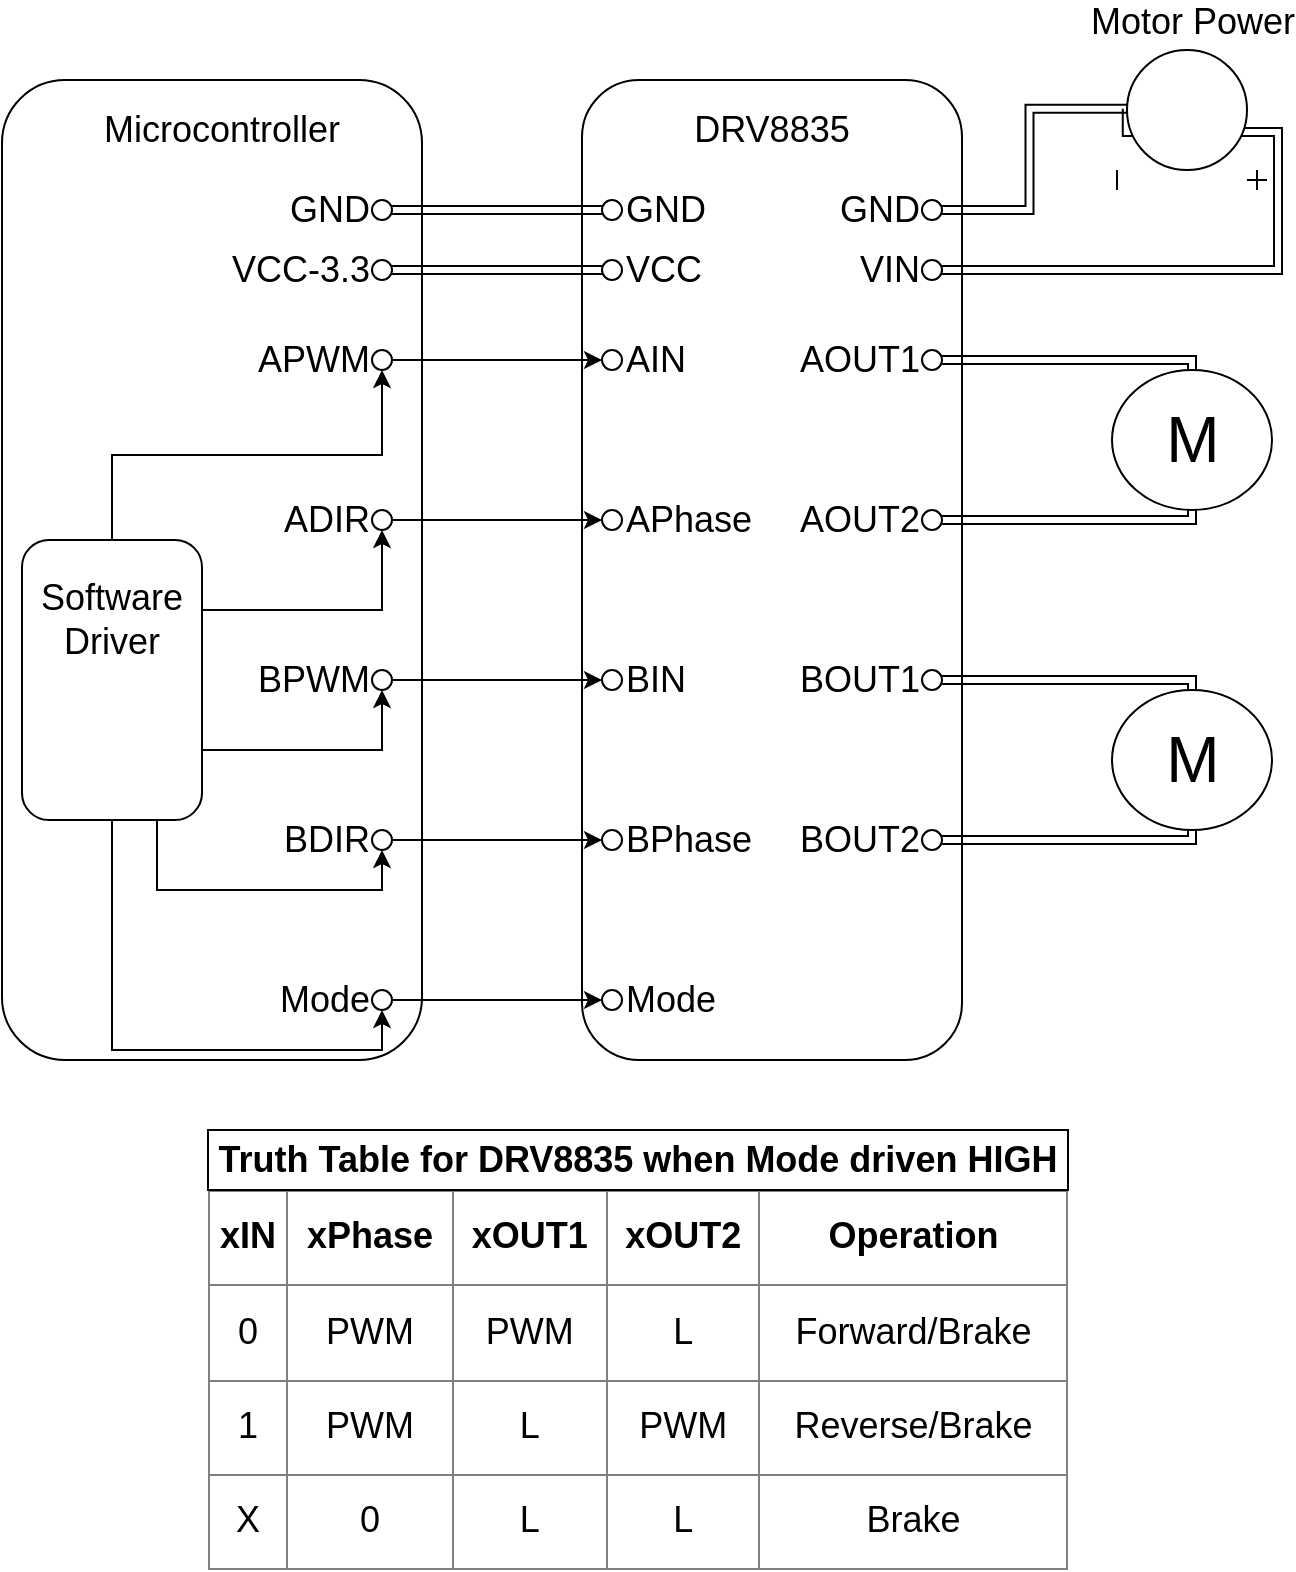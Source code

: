 <mxfile version="11.2.8" type="device" pages="2"><diagram name="Overview" id="16e2658f-23c8-b752-8be9-c03fbebb8bbe"><mxGraphModel dx="1408" dy="755" grid="1" gridSize="10" guides="1" tooltips="1" connect="1" arrows="1" fold="1" page="1" pageScale="1" pageWidth="1100" pageHeight="850" background="#ffffff" math="0" shadow="0"><root><mxCell id="0"/><mxCell id="1" parent="0"/><mxCell id="n3N3gcS-neXNBcofQQVS-1" value="" style="rounded=1;whiteSpace=wrap;html=1;" vertex="1" parent="1"><mxGeometry x="232" y="85" width="210" height="490" as="geometry"/></mxCell><mxCell id="n3N3gcS-neXNBcofQQVS-2" value="Microcontroller" style="text;html=1;strokeColor=none;fillColor=none;align=center;verticalAlign=middle;whiteSpace=wrap;rounded=0;fontSize=18;" vertex="1" parent="1"><mxGeometry x="262" y="95" width="160" height="30" as="geometry"/></mxCell><mxCell id="n3N3gcS-neXNBcofQQVS-3" value="APWM" style="verticalLabelPosition=middle;shadow=0;dashed=0;align=right;fillColor=#ffffff;strokeColor=#000000;html=1;verticalAlign=middle;strokeWidth=1;shape=ellipse;fontSize=18;labelPosition=left;" vertex="1" parent="1"><mxGeometry x="417" y="220" width="10" height="10" as="geometry"/></mxCell><mxCell id="n3N3gcS-neXNBcofQQVS-5" value="ADIR" style="verticalLabelPosition=middle;shadow=0;dashed=0;align=right;fillColor=#ffffff;strokeColor=#000000;html=1;verticalAlign=middle;strokeWidth=1;shape=ellipse;fontSize=18;labelPosition=left;" vertex="1" parent="1"><mxGeometry x="417" y="300" width="10" height="10" as="geometry"/></mxCell><mxCell id="n3N3gcS-neXNBcofQQVS-6" value="BPWM" style="verticalLabelPosition=middle;shadow=0;dashed=0;align=right;fillColor=#ffffff;strokeColor=#000000;html=1;verticalAlign=middle;strokeWidth=1;shape=ellipse;fontSize=18;labelPosition=left;" vertex="1" parent="1"><mxGeometry x="417" y="380" width="10" height="10" as="geometry"/></mxCell><mxCell id="n3N3gcS-neXNBcofQQVS-7" value="BDIR" style="verticalLabelPosition=middle;shadow=0;dashed=0;align=right;fillColor=#ffffff;strokeColor=#000000;html=1;verticalAlign=middle;strokeWidth=1;shape=ellipse;fontSize=18;labelPosition=left;" vertex="1" parent="1"><mxGeometry x="417" y="460" width="10" height="10" as="geometry"/></mxCell><mxCell id="n3N3gcS-neXNBcofQQVS-38" style="edgeStyle=orthogonalEdgeStyle;rounded=0;orthogonalLoop=1;jettySize=auto;html=1;exitX=0.75;exitY=1;exitDx=0;exitDy=0;entryX=0.5;entryY=1;entryDx=0;entryDy=0;fontSize=18;" edge="1" parent="1" source="n3N3gcS-neXNBcofQQVS-11" target="n3N3gcS-neXNBcofQQVS-7"><mxGeometry relative="1" as="geometry"/></mxCell><mxCell id="n3N3gcS-neXNBcofQQVS-39" style="edgeStyle=orthogonalEdgeStyle;rounded=0;orthogonalLoop=1;jettySize=auto;html=1;exitX=0.5;exitY=1;exitDx=0;exitDy=0;entryX=0.5;entryY=1;entryDx=0;entryDy=0;fontSize=18;" edge="1" parent="1" source="n3N3gcS-neXNBcofQQVS-11" target="n3N3gcS-neXNBcofQQVS-15"><mxGeometry relative="1" as="geometry"/></mxCell><mxCell id="n3N3gcS-neXNBcofQQVS-41" style="edgeStyle=orthogonalEdgeStyle;rounded=0;orthogonalLoop=1;jettySize=auto;html=1;exitX=1;exitY=0.25;exitDx=0;exitDy=0;entryX=0.5;entryY=1;entryDx=0;entryDy=0;fontSize=18;" edge="1" parent="1" source="n3N3gcS-neXNBcofQQVS-11" target="n3N3gcS-neXNBcofQQVS-5"><mxGeometry relative="1" as="geometry"/></mxCell><mxCell id="n3N3gcS-neXNBcofQQVS-42" style="edgeStyle=orthogonalEdgeStyle;rounded=0;orthogonalLoop=1;jettySize=auto;html=1;exitX=1;exitY=0.75;exitDx=0;exitDy=0;entryX=0.5;entryY=1;entryDx=0;entryDy=0;fontSize=18;" edge="1" parent="1" source="n3N3gcS-neXNBcofQQVS-11" target="n3N3gcS-neXNBcofQQVS-6"><mxGeometry relative="1" as="geometry"/></mxCell><mxCell id="n3N3gcS-neXNBcofQQVS-43" style="edgeStyle=orthogonalEdgeStyle;rounded=0;orthogonalLoop=1;jettySize=auto;html=1;exitX=0.5;exitY=0;exitDx=0;exitDy=0;entryX=0.5;entryY=1;entryDx=0;entryDy=0;fontSize=18;" edge="1" parent="1" source="n3N3gcS-neXNBcofQQVS-11" target="n3N3gcS-neXNBcofQQVS-3"><mxGeometry relative="1" as="geometry"/></mxCell><mxCell id="n3N3gcS-neXNBcofQQVS-11" value="" style="rounded=1;whiteSpace=wrap;html=1;fontSize=18;" vertex="1" parent="1"><mxGeometry x="242" y="315" width="90" height="140" as="geometry"/></mxCell><mxCell id="n3N3gcS-neXNBcofQQVS-12" value="&lt;div&gt;Software&lt;/div&gt;&lt;div&gt;Driver&lt;/div&gt;" style="text;html=1;strokeColor=none;fillColor=none;align=center;verticalAlign=middle;whiteSpace=wrap;rounded=0;fontSize=18;" vertex="1" parent="1"><mxGeometry x="252" y="330" width="70" height="50" as="geometry"/></mxCell><mxCell id="n3N3gcS-neXNBcofQQVS-14" value="" style="rounded=1;whiteSpace=wrap;html=1;fontSize=18;" vertex="1" parent="1"><mxGeometry x="522" y="85" width="190" height="490" as="geometry"/></mxCell><mxCell id="n3N3gcS-neXNBcofQQVS-37" style="edgeStyle=orthogonalEdgeStyle;rounded=0;orthogonalLoop=1;jettySize=auto;html=1;exitX=1;exitY=0.5;exitDx=0;exitDy=0;entryX=0;entryY=0.5;entryDx=0;entryDy=0;fontSize=18;" edge="1" parent="1" source="n3N3gcS-neXNBcofQQVS-15" target="n3N3gcS-neXNBcofQQVS-20"><mxGeometry relative="1" as="geometry"/></mxCell><mxCell id="n3N3gcS-neXNBcofQQVS-15" value="Mode " style="verticalLabelPosition=middle;shadow=0;dashed=0;align=right;fillColor=#ffffff;strokeColor=#000000;html=1;verticalAlign=middle;strokeWidth=1;shape=ellipse;fontSize=18;labelPosition=left;" vertex="1" parent="1"><mxGeometry x="417" y="540" width="10" height="10" as="geometry"/></mxCell><mxCell id="n3N3gcS-neXNBcofQQVS-16" value="AIN" style="verticalLabelPosition=middle;shadow=0;dashed=0;align=left;fillColor=#ffffff;strokeColor=#000000;html=1;verticalAlign=middle;strokeWidth=1;shape=ellipse;fontSize=18;labelPosition=right;" vertex="1" parent="1"><mxGeometry x="532" y="220" width="10" height="10" as="geometry"/></mxCell><mxCell id="n3N3gcS-neXNBcofQQVS-17" value="APhase" style="verticalLabelPosition=middle;shadow=0;dashed=0;align=left;fillColor=#ffffff;strokeColor=#000000;html=1;verticalAlign=middle;strokeWidth=1;shape=ellipse;fontSize=18;labelPosition=right;" vertex="1" parent="1"><mxGeometry x="532" y="300" width="10" height="10" as="geometry"/></mxCell><mxCell id="n3N3gcS-neXNBcofQQVS-18" value="BIN" style="verticalLabelPosition=middle;shadow=0;dashed=0;align=left;fillColor=#ffffff;strokeColor=#000000;html=1;verticalAlign=middle;strokeWidth=1;shape=ellipse;fontSize=18;labelPosition=right;" vertex="1" parent="1"><mxGeometry x="532" y="380" width="10" height="10" as="geometry"/></mxCell><mxCell id="n3N3gcS-neXNBcofQQVS-19" value="BPhase" style="verticalLabelPosition=middle;shadow=0;dashed=0;align=left;fillColor=#ffffff;strokeColor=#000000;html=1;verticalAlign=middle;strokeWidth=1;shape=ellipse;fontSize=18;labelPosition=right;" vertex="1" parent="1"><mxGeometry x="532" y="460" width="10" height="10" as="geometry"/></mxCell><mxCell id="n3N3gcS-neXNBcofQQVS-20" value="Mode" style="verticalLabelPosition=middle;shadow=0;dashed=0;align=left;fillColor=#ffffff;strokeColor=#000000;html=1;verticalAlign=middle;strokeWidth=1;shape=ellipse;fontSize=18;labelPosition=right;" vertex="1" parent="1"><mxGeometry x="532" y="540" width="10" height="10" as="geometry"/></mxCell><mxCell id="n3N3gcS-neXNBcofQQVS-21" value="AOUT1" style="verticalLabelPosition=middle;shadow=0;dashed=0;align=right;fillColor=#ffffff;strokeColor=#000000;html=1;verticalAlign=middle;strokeWidth=1;shape=ellipse;fontSize=18;labelPosition=left;" vertex="1" parent="1"><mxGeometry x="692" y="220" width="10" height="10" as="geometry"/></mxCell><mxCell id="n3N3gcS-neXNBcofQQVS-22" value="AOUT2" style="verticalLabelPosition=middle;shadow=0;dashed=0;align=right;fillColor=#ffffff;strokeColor=#000000;html=1;verticalAlign=middle;strokeWidth=1;shape=ellipse;fontSize=18;labelPosition=left;" vertex="1" parent="1"><mxGeometry x="692" y="300" width="10" height="10" as="geometry"/></mxCell><mxCell id="n3N3gcS-neXNBcofQQVS-23" value="BOUT1" style="verticalLabelPosition=middle;shadow=0;dashed=0;align=right;fillColor=#ffffff;strokeColor=#000000;html=1;verticalAlign=middle;strokeWidth=1;shape=ellipse;fontSize=18;labelPosition=left;" vertex="1" parent="1"><mxGeometry x="692" y="380" width="10" height="10" as="geometry"/></mxCell><mxCell id="n3N3gcS-neXNBcofQQVS-24" value="BOUT2" style="verticalLabelPosition=middle;shadow=0;dashed=0;align=right;fillColor=#ffffff;strokeColor=#000000;html=1;verticalAlign=middle;strokeWidth=1;shape=ellipse;fontSize=18;labelPosition=left;" vertex="1" parent="1"><mxGeometry x="692" y="460" width="10" height="10" as="geometry"/></mxCell><mxCell id="n3N3gcS-neXNBcofQQVS-33" style="edgeStyle=orthogonalEdgeStyle;rounded=0;orthogonalLoop=1;jettySize=auto;html=1;exitX=1;exitY=0.5;exitDx=0;exitDy=0;entryX=0;entryY=0.5;entryDx=0;entryDy=0;fontSize=18;" edge="1" parent="1" source="n3N3gcS-neXNBcofQQVS-5" target="n3N3gcS-neXNBcofQQVS-17"><mxGeometry relative="1" as="geometry"/></mxCell><mxCell id="n3N3gcS-neXNBcofQQVS-34" style="edgeStyle=orthogonalEdgeStyle;rounded=0;orthogonalLoop=1;jettySize=auto;html=1;exitX=1;exitY=0.5;exitDx=0;exitDy=0;entryX=0;entryY=0.5;entryDx=0;entryDy=0;fontSize=18;" edge="1" parent="1" source="n3N3gcS-neXNBcofQQVS-3" target="n3N3gcS-neXNBcofQQVS-16"><mxGeometry relative="1" as="geometry"/></mxCell><mxCell id="n3N3gcS-neXNBcofQQVS-35" style="edgeStyle=orthogonalEdgeStyle;rounded=0;orthogonalLoop=1;jettySize=auto;html=1;exitX=1;exitY=0.5;exitDx=0;exitDy=0;entryX=0;entryY=0.5;entryDx=0;entryDy=0;fontSize=18;" edge="1" parent="1" source="n3N3gcS-neXNBcofQQVS-6" target="n3N3gcS-neXNBcofQQVS-18"><mxGeometry relative="1" as="geometry"/></mxCell><mxCell id="n3N3gcS-neXNBcofQQVS-36" style="edgeStyle=orthogonalEdgeStyle;rounded=0;orthogonalLoop=1;jettySize=auto;html=1;exitX=1;exitY=0.5;exitDx=0;exitDy=0;entryX=0;entryY=0.5;entryDx=0;entryDy=0;fontSize=18;" edge="1" parent="1" source="n3N3gcS-neXNBcofQQVS-7" target="n3N3gcS-neXNBcofQQVS-19"><mxGeometry relative="1" as="geometry"/></mxCell><mxCell id="n3N3gcS-neXNBcofQQVS-71" style="edgeStyle=orthogonalEdgeStyle;shape=link;rounded=0;orthogonalLoop=1;jettySize=auto;html=1;exitX=1;exitY=0.5;exitDx=0;exitDy=0;entryX=0;entryY=0.5;entryDx=0;entryDy=0;fontSize=18;" edge="1" parent="1" source="n3N3gcS-neXNBcofQQVS-48" target="n3N3gcS-neXNBcofQQVS-53"><mxGeometry relative="1" as="geometry"/></mxCell><mxCell id="n3N3gcS-neXNBcofQQVS-48" value="VCC-3.3" style="verticalLabelPosition=middle;shadow=0;dashed=0;align=right;fillColor=#ffffff;strokeColor=#000000;html=1;verticalAlign=middle;strokeWidth=1;shape=ellipse;fontSize=18;labelPosition=left;" vertex="1" parent="1"><mxGeometry x="417" y="175" width="10" height="10" as="geometry"/></mxCell><mxCell id="n3N3gcS-neXNBcofQQVS-53" value="VCC" style="verticalLabelPosition=middle;shadow=0;dashed=0;align=left;fillColor=#ffffff;strokeColor=#000000;html=1;verticalAlign=middle;strokeWidth=1;shape=ellipse;fontSize=18;labelPosition=right;" vertex="1" parent="1"><mxGeometry x="532" y="175" width="10" height="10" as="geometry"/></mxCell><mxCell id="n3N3gcS-neXNBcofQQVS-70" style="edgeStyle=orthogonalEdgeStyle;shape=link;rounded=0;orthogonalLoop=1;jettySize=auto;html=1;exitX=1;exitY=0.5;exitDx=0;exitDy=0;entryX=0;entryY=0.5;entryDx=0;entryDy=0;fontSize=18;" edge="1" parent="1" source="n3N3gcS-neXNBcofQQVS-49" target="n3N3gcS-neXNBcofQQVS-51"><mxGeometry relative="1" as="geometry"/></mxCell><mxCell id="n3N3gcS-neXNBcofQQVS-49" value="GND" style="verticalLabelPosition=middle;shadow=0;dashed=0;align=right;fillColor=#ffffff;strokeColor=#000000;html=1;verticalAlign=middle;strokeWidth=1;shape=ellipse;fontSize=18;labelPosition=left;" vertex="1" parent="1"><mxGeometry x="417" y="145" width="10" height="10" as="geometry"/></mxCell><mxCell id="n3N3gcS-neXNBcofQQVS-51" value="GND" style="verticalLabelPosition=middle;shadow=0;dashed=0;align=left;fillColor=#ffffff;strokeColor=#000000;html=1;verticalAlign=middle;strokeWidth=1;shape=ellipse;fontSize=18;labelPosition=right;" vertex="1" parent="1"><mxGeometry x="532" y="145" width="10" height="10" as="geometry"/></mxCell><mxCell id="n3N3gcS-neXNBcofQQVS-55" value="DRV8835" style="text;html=1;strokeColor=none;fillColor=none;align=center;verticalAlign=middle;whiteSpace=wrap;rounded=0;fontSize=18;" vertex="1" parent="1"><mxGeometry x="542" y="100" width="150" height="20" as="geometry"/></mxCell><mxCell id="n3N3gcS-neXNBcofQQVS-58" value="VIN" style="verticalLabelPosition=middle;shadow=0;dashed=0;align=right;fillColor=#ffffff;strokeColor=#000000;html=1;verticalAlign=middle;strokeWidth=1;shape=ellipse;fontSize=18;labelPosition=left;" vertex="1" parent="1"><mxGeometry x="692" y="175" width="10" height="10" as="geometry"/></mxCell><mxCell id="n3N3gcS-neXNBcofQQVS-59" value="GND" style="verticalLabelPosition=middle;shadow=0;dashed=0;align=right;fillColor=#ffffff;strokeColor=#000000;html=1;verticalAlign=middle;strokeWidth=1;shape=ellipse;fontSize=18;labelPosition=left;" vertex="1" parent="1"><mxGeometry x="692" y="145" width="10" height="10" as="geometry"/></mxCell><mxCell id="n3N3gcS-neXNBcofQQVS-81" style="edgeStyle=orthogonalEdgeStyle;shape=link;rounded=0;orthogonalLoop=1;jettySize=auto;html=1;exitX=0.58;exitY=0.135;exitDx=0;exitDy=0;exitPerimeter=0;entryX=1;entryY=0.5;entryDx=0;entryDy=0;fontSize=18;" edge="1" parent="1" source="n3N3gcS-neXNBcofQQVS-63" target="n3N3gcS-neXNBcofQQVS-59"><mxGeometry relative="1" as="geometry"/></mxCell><mxCell id="n3N3gcS-neXNBcofQQVS-82" style="edgeStyle=orthogonalEdgeStyle;shape=link;rounded=0;orthogonalLoop=1;jettySize=auto;html=1;exitX=0.58;exitY=0.935;exitDx=0;exitDy=0;exitPerimeter=0;entryX=1;entryY=0.5;entryDx=0;entryDy=0;fontSize=18;" edge="1" parent="1" source="n3N3gcS-neXNBcofQQVS-63" target="n3N3gcS-neXNBcofQQVS-58"><mxGeometry relative="1" as="geometry"><Array as="points"><mxPoint x="870" y="111"/><mxPoint x="870" y="180"/></Array></mxGeometry></mxCell><mxCell id="n3N3gcS-neXNBcofQQVS-63" value="Motor Power" style="pointerEvents=1;verticalLabelPosition=top;shadow=0;dashed=0;align=center;fillColor=#ffffff;html=1;verticalAlign=bottom;strokeWidth=1;shape=mxgraph.electrical.signal_sources.dc_source_1;fontSize=18;labelPosition=center;flipH=0;flipV=1;direction=south;" vertex="1" parent="1"><mxGeometry x="789.5" y="70" width="75" height="70" as="geometry"/></mxCell><mxCell id="n3N3gcS-neXNBcofQQVS-73" style="edgeStyle=orthogonalEdgeStyle;shape=link;rounded=0;orthogonalLoop=1;jettySize=auto;html=1;exitX=0.5;exitY=1;exitDx=0;exitDy=0;entryX=1;entryY=0.5;entryDx=0;entryDy=0;fontSize=18;" edge="1" parent="1" source="n3N3gcS-neXNBcofQQVS-72" target="n3N3gcS-neXNBcofQQVS-22"><mxGeometry relative="1" as="geometry"><Array as="points"><mxPoint x="792" y="305"/><mxPoint x="792" y="305"/></Array></mxGeometry></mxCell><mxCell id="n3N3gcS-neXNBcofQQVS-74" style="edgeStyle=orthogonalEdgeStyle;shape=link;rounded=0;orthogonalLoop=1;jettySize=auto;html=1;exitX=0.5;exitY=0;exitDx=0;exitDy=0;entryX=1;entryY=0.5;entryDx=0;entryDy=0;fontSize=18;" edge="1" parent="1" source="n3N3gcS-neXNBcofQQVS-72" target="n3N3gcS-neXNBcofQQVS-21"><mxGeometry relative="1" as="geometry"><Array as="points"><mxPoint x="827" y="225"/></Array></mxGeometry></mxCell><mxCell id="n3N3gcS-neXNBcofQQVS-72" value="M" style="verticalLabelPosition=middle;shadow=0;dashed=0;align=center;fillColor=#ffffff;html=1;verticalAlign=middle;strokeWidth=1;shape=ellipse;fontSize=32;fontColor=#000000;perimeter=ellipsePerimeter;" vertex="1" parent="1"><mxGeometry x="787" y="230" width="80" height="70" as="geometry"/></mxCell><mxCell id="n3N3gcS-neXNBcofQQVS-76" style="edgeStyle=orthogonalEdgeStyle;shape=link;rounded=0;orthogonalLoop=1;jettySize=auto;html=1;exitX=0.5;exitY=0;exitDx=0;exitDy=0;entryX=1;entryY=0.5;entryDx=0;entryDy=0;fontSize=18;" edge="1" parent="1" source="n3N3gcS-neXNBcofQQVS-75" target="n3N3gcS-neXNBcofQQVS-23"><mxGeometry relative="1" as="geometry"><Array as="points"><mxPoint x="782" y="385"/><mxPoint x="782" y="385"/></Array></mxGeometry></mxCell><mxCell id="n3N3gcS-neXNBcofQQVS-77" style="edgeStyle=orthogonalEdgeStyle;shape=link;rounded=0;orthogonalLoop=1;jettySize=auto;html=1;exitX=0.5;exitY=1;exitDx=0;exitDy=0;entryX=1;entryY=0.5;entryDx=0;entryDy=0;fontSize=18;" edge="1" parent="1" source="n3N3gcS-neXNBcofQQVS-75" target="n3N3gcS-neXNBcofQQVS-24"><mxGeometry relative="1" as="geometry"><Array as="points"><mxPoint x="827" y="465"/></Array></mxGeometry></mxCell><mxCell id="n3N3gcS-neXNBcofQQVS-75" value="M" style="verticalLabelPosition=middle;shadow=0;dashed=0;align=center;fillColor=#ffffff;html=1;verticalAlign=middle;strokeWidth=1;shape=ellipse;fontSize=32;fontColor=#000000;perimeter=ellipsePerimeter;" vertex="1" parent="1"><mxGeometry x="787" y="390" width="80" height="70" as="geometry"/></mxCell><mxCell id="n3N3gcS-neXNBcofQQVS-79" value="&lt;table style=&quot;width: 100% ; height: 100% ; border-collapse: collapse&quot; width=&quot;100%&quot; border=&quot;1&quot;&gt;&lt;tbody&gt;&lt;tr&gt;&lt;td align=&quot;center&quot;&gt;&lt;b&gt;xIN&lt;br&gt;&lt;/b&gt;&lt;/td&gt;&lt;td align=&quot;center&quot;&gt;&lt;b&gt;xPhase&lt;/b&gt;&lt;/td&gt;&lt;td align=&quot;center&quot;&gt;&lt;b&gt;xOUT1&lt;/b&gt;&lt;/td&gt;&lt;td align=&quot;center&quot;&gt;&lt;b&gt;xOUT2&lt;br&gt;&lt;/b&gt;&lt;/td&gt;&lt;td align=&quot;center&quot;&gt;&lt;b&gt;Operation&lt;br&gt;&lt;/b&gt;&lt;/td&gt;&lt;/tr&gt;&lt;tr&gt;&lt;td align=&quot;center&quot;&gt;0&lt;/td&gt;&lt;td align=&quot;center&quot;&gt;PWM&lt;br&gt;&lt;/td&gt;&lt;td align=&quot;center&quot;&gt;PWM&lt;/td&gt;&lt;td align=&quot;center&quot;&gt;L&lt;br&gt;&lt;/td&gt;&lt;td align=&quot;center&quot;&gt;Forward/Brake&lt;br&gt;&lt;/td&gt;&lt;/tr&gt;&lt;tr&gt;&lt;td align=&quot;center&quot;&gt;1&lt;/td&gt;&lt;td align=&quot;center&quot;&gt;PWM&lt;br&gt;&lt;/td&gt;&lt;td align=&quot;center&quot;&gt;L&lt;/td&gt;&lt;td align=&quot;center&quot;&gt;PWM&lt;br&gt;&lt;/td&gt;&lt;td align=&quot;center&quot;&gt;Reverse/Brake&lt;br&gt;&lt;/td&gt;&lt;/tr&gt;&lt;tr&gt;&lt;td align=&quot;center&quot;&gt;X&lt;br&gt;&lt;/td&gt;&lt;td align=&quot;center&quot;&gt;0&lt;br&gt;&lt;/td&gt;&lt;td align=&quot;center&quot;&gt;L&lt;br&gt;&lt;/td&gt;&lt;td align=&quot;center&quot;&gt;L&lt;br&gt;&lt;/td&gt;&lt;td align=&quot;center&quot;&gt;Brake&lt;br&gt;&lt;/td&gt;&lt;/tr&gt;&lt;/tbody&gt;&lt;/table&gt;" style="text;html=1;strokeColor=none;fillColor=none;overflow=fill;fontSize=18;" vertex="1" parent="1"><mxGeometry x="335" y="640" width="430" height="190" as="geometry"/></mxCell><mxCell id="n3N3gcS-neXNBcofQQVS-80" value="Truth Table for DRV8835 when Mode driven HIGH" style="rounded=0;whiteSpace=wrap;html=1;fontSize=18;fontStyle=1" vertex="1" parent="1"><mxGeometry x="335" y="610" width="430" height="30" as="geometry"/></mxCell></root></mxGraphModel></diagram><diagram id="1Nqbom88f4m4B3IgkxSB" name="Software-Driver"><mxGraphModel dx="1408" dy="755" grid="1" gridSize="10" guides="1" tooltips="1" connect="1" arrows="1" fold="1" page="1" pageScale="1" pageWidth="850" pageHeight="1100" math="0" shadow="0"><root><mxCell id="w_u8c4IGcjK1e_xS44us-0"/><mxCell id="w_u8c4IGcjK1e_xS44us-1" parent="w_u8c4IGcjK1e_xS44us-0"/><mxCell id="w_u8c4IGcjK1e_xS44us-17" value="peripherals" style="shape=folder;fontStyle=1;spacingTop=10;tabWidth=40;tabHeight=14;tabPosition=left;html=1;fontSize=18;align=left;verticalAlign=top;" vertex="1" parent="w_u8c4IGcjK1e_xS44us-1"><mxGeometry x="100" y="90" width="650" height="360" as="geometry"/></mxCell><mxCell id="w_u8c4IGcjK1e_xS44us-3" value="DCMotor" style="swimlane;fontStyle=1;align=center;verticalAlign=middle;childLayout=stackLayout;horizontal=1;startSize=26;horizontalStack=0;resizeParent=1;resizeParentMax=0;resizeLast=0;collapsible=1;marginBottom=0;fontSize=18;" vertex="1" parent="w_u8c4IGcjK1e_xS44us-1"><mxGeometry x="120" y="146" width="280" height="114" as="geometry"><mxRectangle x="90" y="200" width="100" height="30" as="alternateBounds"/></mxGeometry></mxCell><mxCell id="w_u8c4IGcjK1e_xS44us-4" value="+ channel: GPIO pin&#xA;+ select: GPIO pin&#xA;+ map: Duty Cycle dict&#xA;" style="text;strokeColor=none;fillColor=none;align=left;verticalAlign=top;spacingLeft=4;spacingRight=4;overflow=hidden;rotatable=0;points=[[0,0.5],[1,0.5]];portConstraint=eastwest;" vertex="1" parent="w_u8c4IGcjK1e_xS44us-3"><mxGeometry y="26" width="280" height="54" as="geometry"/></mxCell><mxCell id="w_u8c4IGcjK1e_xS44us-5" value="" style="line;strokeWidth=1;fillColor=none;align=left;verticalAlign=middle;spacingTop=-1;spacingLeft=3;spacingRight=3;rotatable=0;labelPosition=right;points=[];portConstraint=eastwest;" vertex="1" parent="w_u8c4IGcjK1e_xS44us-3"><mxGeometry y="80" width="280" height="8" as="geometry"/></mxCell><mxCell id="w_u8c4IGcjK1e_xS44us-6" value="+ set_speed(MotorSpeedEnum, int): void" style="text;strokeColor=none;fillColor=none;align=left;verticalAlign=top;spacingLeft=4;spacingRight=4;overflow=hidden;rotatable=0;points=[[0,0.5],[1,0.5]];portConstraint=eastwest;" vertex="1" parent="w_u8c4IGcjK1e_xS44us-3"><mxGeometry y="88" width="280" height="26" as="geometry"/></mxCell><mxCell id="w_u8c4IGcjK1e_xS44us-7" value="MotorSpeedEnum" style="swimlane;fontStyle=0;childLayout=stackLayout;horizontal=1;startSize=26;fillColor=none;horizontalStack=0;resizeParent=1;resizeParentMax=0;resizeLast=0;collapsible=1;marginBottom=0;fontSize=18;" vertex="1" parent="w_u8c4IGcjK1e_xS44us-1"><mxGeometry x="490" y="144" width="210" height="110" as="geometry"/></mxCell><mxCell id="w_u8c4IGcjK1e_xS44us-9" value="+ STOP: Enum&#xA;+ SLOW:Enum&#xA;+ PATROL: Enum&#xA;+ FAST: Enum&#xA;+ TURN: Enum&#xA;" style="text;strokeColor=none;fillColor=none;align=left;verticalAlign=middle;spacingLeft=4;spacingRight=4;overflow=hidden;rotatable=0;points=[[0,0.5],[1,0.5]];portConstraint=eastwest;" vertex="1" parent="w_u8c4IGcjK1e_xS44us-7"><mxGeometry y="26" width="210" height="84" as="geometry"/></mxCell><mxCell id="w_u8c4IGcjK1e_xS44us-12" value="" style="endArrow=open;startArrow=circlePlus;endFill=0;startFill=0;endSize=8;html=1;fontSize=18;exitX=1;exitY=0.25;exitDx=0;exitDy=0;entryX=0;entryY=0.048;entryDx=0;entryDy=0;entryPerimeter=0;" edge="1" parent="w_u8c4IGcjK1e_xS44us-1" source="w_u8c4IGcjK1e_xS44us-3" target="w_u8c4IGcjK1e_xS44us-9"><mxGeometry width="160" relative="1" as="geometry"><mxPoint x="400" y="52" as="sourcePoint"/><mxPoint x="560" y="52" as="targetPoint"/></mxGeometry></mxCell><mxCell id="w_u8c4IGcjK1e_xS44us-13" value="dc_motor_driver" style="swimlane;fontStyle=1;align=center;verticalAlign=middle;childLayout=stackLayout;horizontal=1;startSize=26;horizontalStack=0;resizeParent=1;resizeParentMax=0;resizeLast=0;collapsible=1;marginBottom=0;fontSize=18;" vertex="1" parent="w_u8c4IGcjK1e_xS44us-1"><mxGeometry x="120" y="324" width="280" height="100" as="geometry"/></mxCell><mxCell id="w_u8c4IGcjK1e_xS44us-14" value="+ motors: list[DCMotor]" style="text;strokeColor=none;fillColor=none;align=left;verticalAlign=top;spacingLeft=4;spacingRight=4;overflow=hidden;rotatable=0;points=[[0,0.5],[1,0.5]];portConstraint=eastwest;" vertex="1" parent="w_u8c4IGcjK1e_xS44us-13"><mxGeometry y="26" width="280" height="26" as="geometry"/></mxCell><mxCell id="w_u8c4IGcjK1e_xS44us-15" value="" style="line;strokeWidth=1;fillColor=none;align=left;verticalAlign=middle;spacingTop=-1;spacingLeft=3;spacingRight=3;rotatable=0;labelPosition=right;points=[];portConstraint=eastwest;" vertex="1" parent="w_u8c4IGcjK1e_xS44us-13"><mxGeometry y="52" width="280" height="8" as="geometry"/></mxCell><mxCell id="w_u8c4IGcjK1e_xS44us-16" value="+ set_speed(MotorSpeedEnum, int): void&#xA;+ turn(int, TurnDirectionEnum): void" style="text;strokeColor=none;fillColor=none;align=left;verticalAlign=middle;spacingLeft=4;spacingRight=4;overflow=hidden;rotatable=0;points=[[0,0.5],[1,0.5]];portConstraint=eastwest;" vertex="1" parent="w_u8c4IGcjK1e_xS44us-13"><mxGeometry y="60" width="280" height="40" as="geometry"/></mxCell><mxCell id="w_u8c4IGcjK1e_xS44us-18" value="TurnDirectionEnum" style="swimlane;fontStyle=0;childLayout=stackLayout;horizontal=1;startSize=26;fillColor=none;horizontalStack=0;resizeParent=1;resizeParentMax=0;resizeLast=0;collapsible=1;marginBottom=0;fontSize=18;" vertex="1" parent="w_u8c4IGcjK1e_xS44us-1"><mxGeometry x="490" y="324" width="210" height="70" as="geometry"/></mxCell><mxCell id="w_u8c4IGcjK1e_xS44us-19" value="+ RIGHT: Enum&#xA;+ LEFT:Enum&#xA;" style="text;strokeColor=none;fillColor=none;align=left;verticalAlign=middle;spacingLeft=4;spacingRight=4;overflow=hidden;rotatable=0;points=[[0,0.5],[1,0.5]];portConstraint=eastwest;" vertex="1" parent="w_u8c4IGcjK1e_xS44us-18"><mxGeometry y="26" width="210" height="44" as="geometry"/></mxCell><mxCell id="w_u8c4IGcjK1e_xS44us-20" value="" style="endArrow=open;startArrow=circlePlus;endFill=0;startFill=0;endSize=8;html=1;fontSize=18;exitX=1;exitY=0.25;exitDx=0;exitDy=0;entryX=0;entryY=0;entryDx=0;entryDy=0;entryPerimeter=0;" edge="1" parent="w_u8c4IGcjK1e_xS44us-1" source="w_u8c4IGcjK1e_xS44us-13" target="w_u8c4IGcjK1e_xS44us-19"><mxGeometry width="160" relative="1" as="geometry"><mxPoint x="100" y="480" as="sourcePoint"/><mxPoint x="260" y="480" as="targetPoint"/></mxGeometry></mxCell><mxCell id="w_u8c4IGcjK1e_xS44us-21" value="Use" style="endArrow=open;endSize=12;dashed=1;html=1;fontSize=18;exitX=0.5;exitY=0;exitDx=0;exitDy=0;entryX=0.5;entryY=1;entryDx=0;entryDy=0;" edge="1" parent="w_u8c4IGcjK1e_xS44us-1" source="w_u8c4IGcjK1e_xS44us-13" target="w_u8c4IGcjK1e_xS44us-3"><mxGeometry width="160" relative="1" as="geometry"><mxPoint x="100" y="460" as="sourcePoint"/><mxPoint x="260" y="460" as="targetPoint"/></mxGeometry></mxCell></root></mxGraphModel></diagram></mxfile>